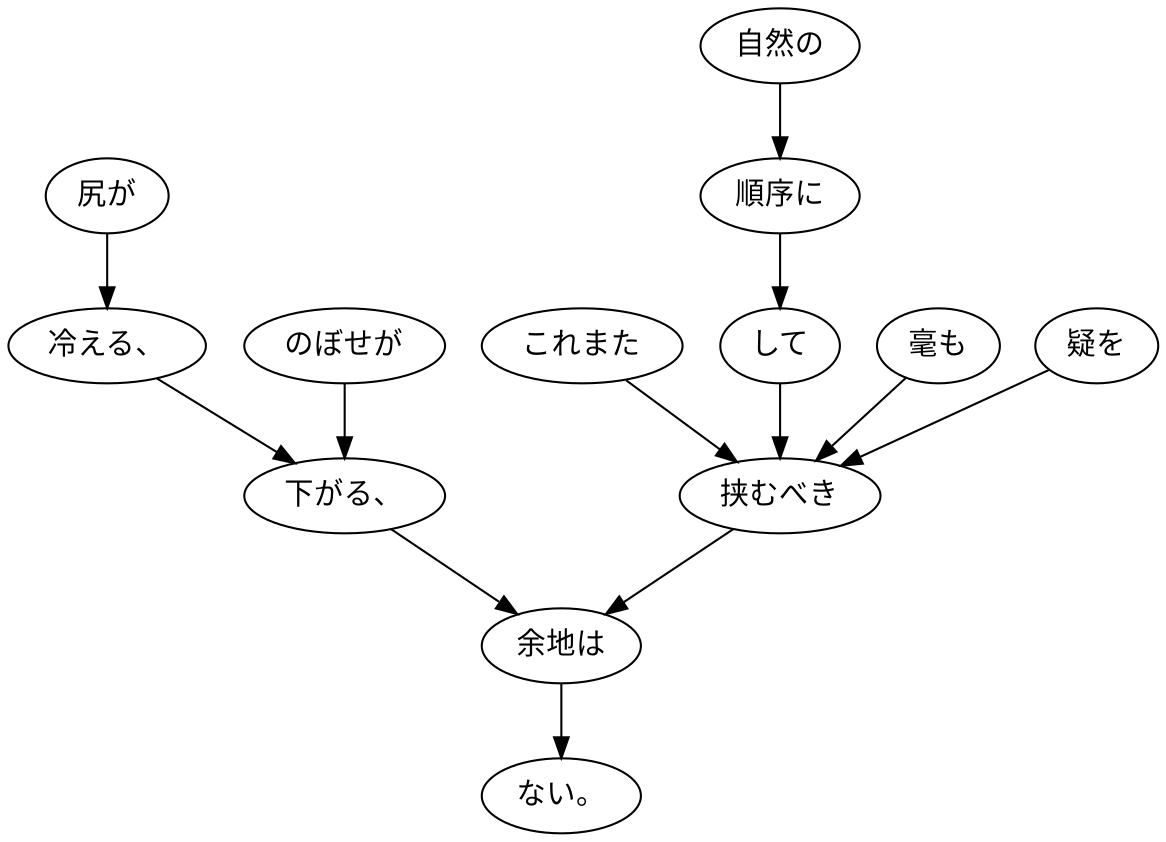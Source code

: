 digraph graph4874 {
	node0 [label="尻が"];
	node1 [label="冷える、"];
	node2 [label="のぼせが"];
	node3 [label="下がる、"];
	node4 [label="これまた"];
	node5 [label="自然の"];
	node6 [label="順序に"];
	node7 [label="して"];
	node8 [label="毫も"];
	node9 [label="疑を"];
	node10 [label="挟むべき"];
	node11 [label="余地は"];
	node12 [label="ない。"];
	node0 -> node1;
	node1 -> node3;
	node2 -> node3;
	node3 -> node11;
	node4 -> node10;
	node5 -> node6;
	node6 -> node7;
	node7 -> node10;
	node8 -> node10;
	node9 -> node10;
	node10 -> node11;
	node11 -> node12;
}

